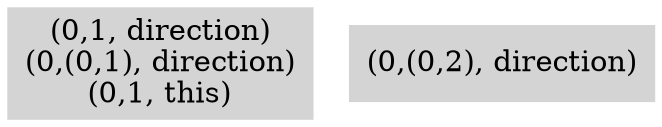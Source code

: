 digraph { 
3339 [shape=box,style=filled,color=".0 .0 .83",label="(0,1, direction)\n(0,(0,1), direction)\n(0,1, this)"];
3340 [shape=box,style=filled,color=".0 .0 .83",label="(0,(0,2), direction)"];
}